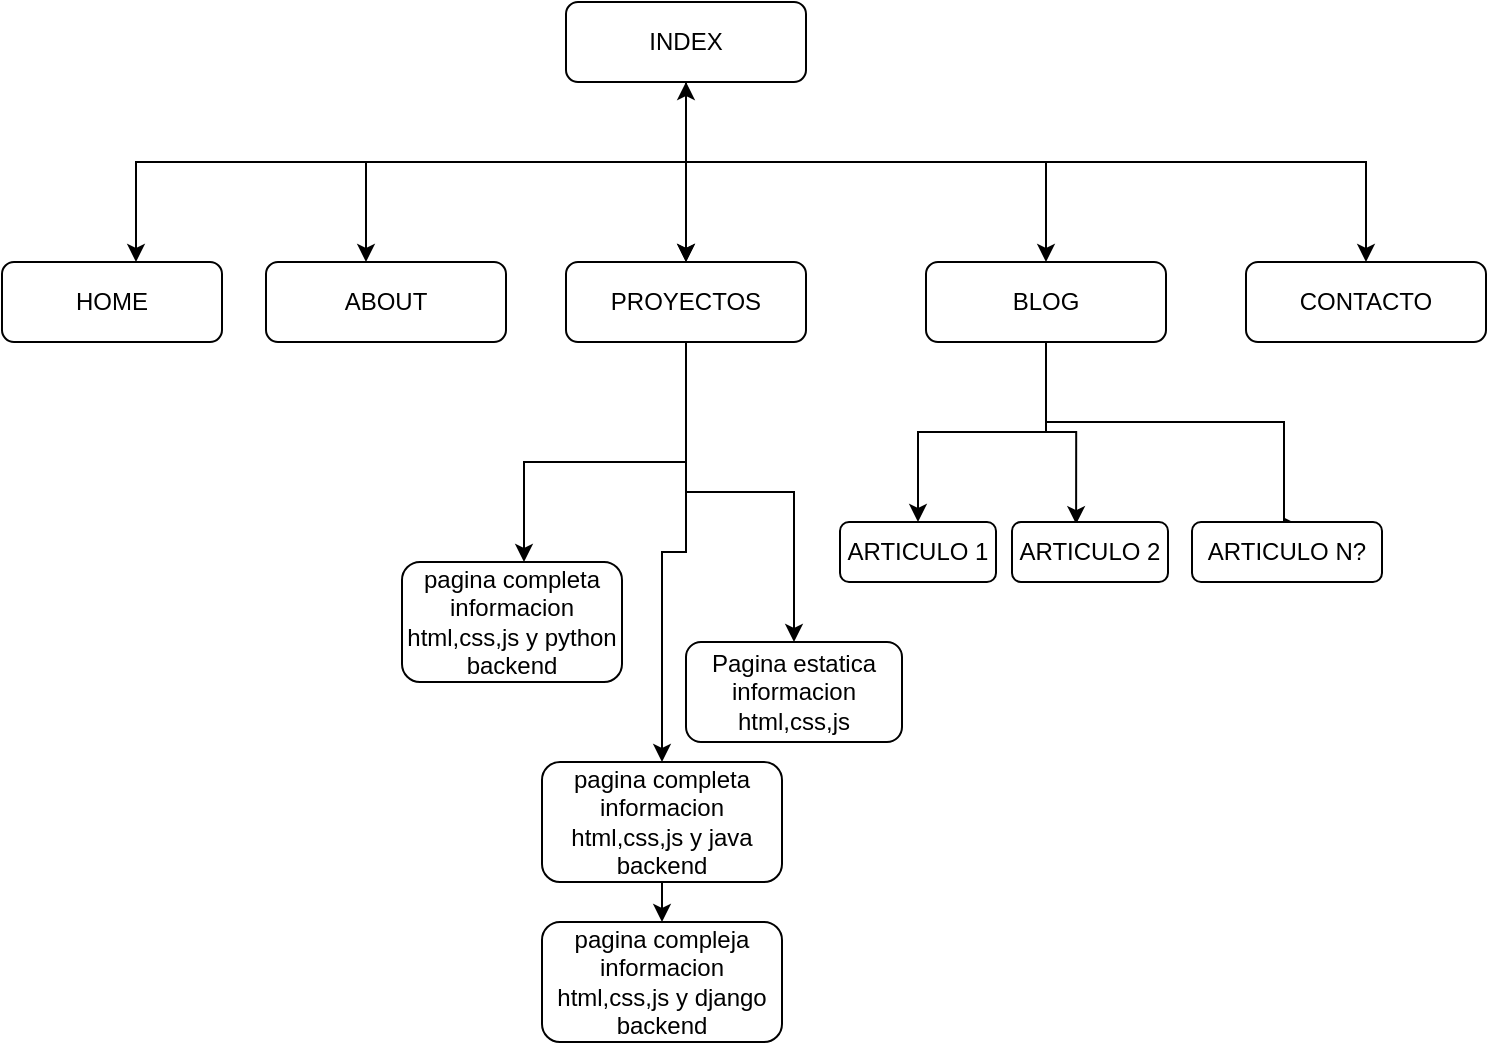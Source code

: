 <mxfile version="21.2.2" type="github" pages="2">
  <diagram name="Página-1" id="5RHbiF4PLLRhooEWSwFl">
    <mxGraphModel dx="1037" dy="595" grid="1" gridSize="10" guides="1" tooltips="1" connect="1" arrows="1" fold="1" page="1" pageScale="1" pageWidth="827" pageHeight="1169" math="0" shadow="0">
      <root>
        <mxCell id="0" />
        <mxCell id="1" parent="0" />
        <mxCell id="cG9vsgVOV1c3dcmhhZiz-9" value="" style="edgeStyle=orthogonalEdgeStyle;rounded=0;orthogonalLoop=1;jettySize=auto;html=1;" edge="1" parent="1" source="cG9vsgVOV1c3dcmhhZiz-7" target="cG9vsgVOV1c3dcmhhZiz-8">
          <mxGeometry relative="1" as="geometry">
            <Array as="points">
              <mxPoint x="392" y="100" />
              <mxPoint x="392" y="100" />
            </Array>
          </mxGeometry>
        </mxCell>
        <mxCell id="cG9vsgVOV1c3dcmhhZiz-11" value="" style="edgeStyle=orthogonalEdgeStyle;rounded=0;orthogonalLoop=1;jettySize=auto;html=1;" edge="1" parent="1" source="cG9vsgVOV1c3dcmhhZiz-7" target="cG9vsgVOV1c3dcmhhZiz-8">
          <mxGeometry relative="1" as="geometry" />
        </mxCell>
        <mxCell id="cG9vsgVOV1c3dcmhhZiz-13" value="" style="edgeStyle=orthogonalEdgeStyle;rounded=0;orthogonalLoop=1;jettySize=auto;html=1;" edge="1" parent="1" source="cG9vsgVOV1c3dcmhhZiz-7" target="cG9vsgVOV1c3dcmhhZiz-12">
          <mxGeometry relative="1" as="geometry">
            <Array as="points">
              <mxPoint x="392" y="120" />
              <mxPoint x="232" y="120" />
            </Array>
          </mxGeometry>
        </mxCell>
        <mxCell id="cG9vsgVOV1c3dcmhhZiz-15" value="" style="edgeStyle=orthogonalEdgeStyle;rounded=0;orthogonalLoop=1;jettySize=auto;html=1;" edge="1" parent="1" source="cG9vsgVOV1c3dcmhhZiz-7" target="cG9vsgVOV1c3dcmhhZiz-14">
          <mxGeometry relative="1" as="geometry">
            <Array as="points">
              <mxPoint x="392" y="120" />
              <mxPoint x="572" y="120" />
            </Array>
          </mxGeometry>
        </mxCell>
        <mxCell id="cG9vsgVOV1c3dcmhhZiz-17" value="" style="edgeStyle=orthogonalEdgeStyle;rounded=0;orthogonalLoop=1;jettySize=auto;html=1;" edge="1" parent="1" source="cG9vsgVOV1c3dcmhhZiz-7" target="cG9vsgVOV1c3dcmhhZiz-16">
          <mxGeometry relative="1" as="geometry">
            <Array as="points">
              <mxPoint x="392" y="120" />
              <mxPoint x="732" y="120" />
            </Array>
          </mxGeometry>
        </mxCell>
        <mxCell id="cG9vsgVOV1c3dcmhhZiz-20" value="" style="edgeStyle=orthogonalEdgeStyle;rounded=0;orthogonalLoop=1;jettySize=auto;html=1;" edge="1" parent="1" source="cG9vsgVOV1c3dcmhhZiz-7">
          <mxGeometry relative="1" as="geometry">
            <mxPoint x="342" y="60" as="sourcePoint" />
            <mxPoint x="117" y="170" as="targetPoint" />
            <Array as="points">
              <mxPoint x="117" y="120" />
            </Array>
          </mxGeometry>
        </mxCell>
        <mxCell id="k5fpOGV51yUzrmat_ck6-2" value="" style="edgeStyle=orthogonalEdgeStyle;rounded=0;orthogonalLoop=1;jettySize=auto;html=1;" edge="1" parent="1" source="cG9vsgVOV1c3dcmhhZiz-8" target="k5fpOGV51yUzrmat_ck6-1">
          <mxGeometry relative="1" as="geometry" />
        </mxCell>
        <mxCell id="k5fpOGV51yUzrmat_ck6-3" style="edgeStyle=orthogonalEdgeStyle;rounded=0;orthogonalLoop=1;jettySize=auto;html=1;" edge="1" parent="1" source="cG9vsgVOV1c3dcmhhZiz-8" target="k5fpOGV51yUzrmat_ck6-4">
          <mxGeometry relative="1" as="geometry">
            <mxPoint x="380" y="450" as="targetPoint" />
          </mxGeometry>
        </mxCell>
        <mxCell id="k5fpOGV51yUzrmat_ck6-6" style="edgeStyle=orthogonalEdgeStyle;rounded=0;orthogonalLoop=1;jettySize=auto;html=1;" edge="1" parent="1" source="cG9vsgVOV1c3dcmhhZiz-8" target="k5fpOGV51yUzrmat_ck6-8">
          <mxGeometry relative="1" as="geometry">
            <mxPoint x="310" y="350" as="targetPoint" />
            <Array as="points">
              <mxPoint x="392" y="270" />
              <mxPoint x="311" y="270" />
              <mxPoint x="311" y="340" />
            </Array>
          </mxGeometry>
        </mxCell>
        <mxCell id="cG9vsgVOV1c3dcmhhZiz-8" value="PROYECTOS" style="whiteSpace=wrap;html=1;rounded=1;" vertex="1" parent="1">
          <mxGeometry x="332" y="170" width="120" height="40" as="geometry" />
        </mxCell>
        <mxCell id="cG9vsgVOV1c3dcmhhZiz-12" value="ABOUT" style="whiteSpace=wrap;html=1;rounded=1;" vertex="1" parent="1">
          <mxGeometry x="182" y="170" width="120" height="40" as="geometry" />
        </mxCell>
        <mxCell id="cG9vsgVOV1c3dcmhhZiz-28" value="" style="edgeStyle=orthogonalEdgeStyle;rounded=0;orthogonalLoop=1;jettySize=auto;html=1;" edge="1" parent="1" source="cG9vsgVOV1c3dcmhhZiz-14" target="cG9vsgVOV1c3dcmhhZiz-27">
          <mxGeometry relative="1" as="geometry" />
        </mxCell>
        <mxCell id="cG9vsgVOV1c3dcmhhZiz-29" value="" style="edgeStyle=orthogonalEdgeStyle;rounded=0;orthogonalLoop=1;jettySize=auto;html=1;entryX=0.411;entryY=0.035;entryDx=0;entryDy=0;entryPerimeter=0;" edge="1" parent="1" source="cG9vsgVOV1c3dcmhhZiz-14" target="cG9vsgVOV1c3dcmhhZiz-30">
          <mxGeometry relative="1" as="geometry">
            <mxPoint x="590" y="310" as="targetPoint" />
          </mxGeometry>
        </mxCell>
        <mxCell id="cG9vsgVOV1c3dcmhhZiz-32" style="edgeStyle=orthogonalEdgeStyle;rounded=0;orthogonalLoop=1;jettySize=auto;html=1;entryX=0.578;entryY=0.073;entryDx=0;entryDy=0;entryPerimeter=0;" edge="1" parent="1" source="cG9vsgVOV1c3dcmhhZiz-14" target="cG9vsgVOV1c3dcmhhZiz-31">
          <mxGeometry relative="1" as="geometry">
            <Array as="points">
              <mxPoint x="572" y="250" />
              <mxPoint x="691" y="250" />
            </Array>
          </mxGeometry>
        </mxCell>
        <mxCell id="cG9vsgVOV1c3dcmhhZiz-14" value="BLOG" style="whiteSpace=wrap;html=1;rounded=1;" vertex="1" parent="1">
          <mxGeometry x="512" y="170" width="120" height="40" as="geometry" />
        </mxCell>
        <mxCell id="cG9vsgVOV1c3dcmhhZiz-16" value="CONTACTO" style="whiteSpace=wrap;html=1;rounded=1;" vertex="1" parent="1">
          <mxGeometry x="672" y="170" width="120" height="40" as="geometry" />
        </mxCell>
        <mxCell id="cG9vsgVOV1c3dcmhhZiz-19" value="HOME" style="whiteSpace=wrap;html=1;rounded=1;" vertex="1" parent="1">
          <mxGeometry x="50" y="170" width="110" height="40" as="geometry" />
        </mxCell>
        <mxCell id="cG9vsgVOV1c3dcmhhZiz-26" value="" style="edgeStyle=orthogonalEdgeStyle;rounded=0;orthogonalLoop=1;jettySize=auto;html=1;" edge="1" parent="1" target="cG9vsgVOV1c3dcmhhZiz-7">
          <mxGeometry relative="1" as="geometry">
            <mxPoint x="342" y="60" as="sourcePoint" />
            <mxPoint x="117" y="170" as="targetPoint" />
            <Array as="points">
              <mxPoint x="392" y="60" />
              <mxPoint x="392" y="120" />
            </Array>
          </mxGeometry>
        </mxCell>
        <mxCell id="cG9vsgVOV1c3dcmhhZiz-7" value="INDEX" style="rounded=1;whiteSpace=wrap;html=1;" vertex="1" parent="1">
          <mxGeometry x="332" y="40" width="120" height="40" as="geometry" />
        </mxCell>
        <mxCell id="cG9vsgVOV1c3dcmhhZiz-27" value="ARTICULO 1" style="rounded=1;whiteSpace=wrap;html=1;" vertex="1" parent="1">
          <mxGeometry x="469" y="300" width="78" height="30" as="geometry" />
        </mxCell>
        <mxCell id="cG9vsgVOV1c3dcmhhZiz-30" value="ARTICULO 2" style="rounded=1;whiteSpace=wrap;html=1;" vertex="1" parent="1">
          <mxGeometry x="555" y="300" width="78" height="30" as="geometry" />
        </mxCell>
        <mxCell id="cG9vsgVOV1c3dcmhhZiz-31" value="ARTICULO N?" style="rounded=1;whiteSpace=wrap;html=1;" vertex="1" parent="1">
          <mxGeometry x="645" y="300" width="95" height="30" as="geometry" />
        </mxCell>
        <mxCell id="k5fpOGV51yUzrmat_ck6-1" value="Pagina estatica informacion html,css,js" style="whiteSpace=wrap;html=1;rounded=1;" vertex="1" parent="1">
          <mxGeometry x="392" y="360" width="108" height="50" as="geometry" />
        </mxCell>
        <mxCell id="k5fpOGV51yUzrmat_ck6-10" value="" style="edgeStyle=orthogonalEdgeStyle;rounded=0;orthogonalLoop=1;jettySize=auto;html=1;" edge="1" parent="1" source="k5fpOGV51yUzrmat_ck6-4">
          <mxGeometry relative="1" as="geometry">
            <mxPoint x="380.04" y="500" as="targetPoint" />
          </mxGeometry>
        </mxCell>
        <mxCell id="k5fpOGV51yUzrmat_ck6-4" value="pagina completa informacion html,css,js y java backend" style="rounded=1;whiteSpace=wrap;html=1;" vertex="1" parent="1">
          <mxGeometry x="320" y="420" width="120" height="60" as="geometry" />
        </mxCell>
        <mxCell id="k5fpOGV51yUzrmat_ck6-8" value="pagina completa informacion html,css,js y python backend" style="rounded=1;whiteSpace=wrap;html=1;" vertex="1" parent="1">
          <mxGeometry x="250" y="320" width="110" height="60" as="geometry" />
        </mxCell>
        <mxCell id="k5fpOGV51yUzrmat_ck6-12" value="pagina compleja informacion html,css,js y django backend" style="rounded=1;whiteSpace=wrap;html=1;" vertex="1" parent="1">
          <mxGeometry x="320" y="500" width="120" height="60" as="geometry" />
        </mxCell>
      </root>
    </mxGraphModel>
  </diagram>
  <diagram id="ZqZtqkhffoiuQ4z3nqL8" name="INDEX">
    <mxGraphModel dx="1415" dy="811" grid="1" gridSize="10" guides="1" tooltips="1" connect="1" arrows="1" fold="1" page="1" pageScale="1" pageWidth="827" pageHeight="1169" math="0" shadow="0">
      <root>
        <mxCell id="0" />
        <mxCell id="1" parent="0" />
        <mxCell id="xE4qOHMM5nLUbiBOSYM8-1" value="INDEX" style="text;html=1;strokeColor=none;fillColor=none;align=center;verticalAlign=middle;whiteSpace=wrap;rounded=0;" vertex="1" parent="1">
          <mxGeometry x="360" y="30" width="60" height="30" as="geometry" />
        </mxCell>
        <mxCell id="xE4qOHMM5nLUbiBOSYM8-2" value="" style="rounded=0;whiteSpace=wrap;html=1;" vertex="1" parent="1">
          <mxGeometry x="50" y="80" width="730" height="1210" as="geometry" />
        </mxCell>
        <mxCell id="xE4qOHMM5nLUbiBOSYM8-3" value="" style="rounded=0;whiteSpace=wrap;html=1;" vertex="1" parent="1">
          <mxGeometry x="50" y="80" width="730" height="90" as="geometry" />
        </mxCell>
        <mxCell id="xE4qOHMM5nLUbiBOSYM8-4" value="" style="rounded=0;whiteSpace=wrap;html=1;" vertex="1" parent="1">
          <mxGeometry x="50" y="170" width="730" height="420" as="geometry" />
        </mxCell>
        <mxCell id="xE4qOHMM5nLUbiBOSYM8-5" value="V" style="rounded=1;whiteSpace=wrap;html=1;" vertex="1" parent="1">
          <mxGeometry x="54" y="590" width="360" height="260" as="geometry" />
        </mxCell>
        <mxCell id="xE4qOHMM5nLUbiBOSYM8-6" value="V" style="rounded=1;whiteSpace=wrap;html=1;" vertex="1" parent="1">
          <mxGeometry x="420" y="590" width="360" height="260" as="geometry" />
        </mxCell>
        <mxCell id="xE4qOHMM5nLUbiBOSYM8-7" value="" style="rounded=0;whiteSpace=wrap;html=1;" vertex="1" parent="1">
          <mxGeometry x="50" y="1200" width="730" height="90" as="geometry" />
        </mxCell>
        <mxCell id="k_xeqJl9BbNLJlPP1gkx-1" value="" style="whiteSpace=wrap;html=1;aspect=fixed;" vertex="1" parent="1">
          <mxGeometry x="50" y="850" width="350" height="350" as="geometry" />
        </mxCell>
        <mxCell id="k_xeqJl9BbNLJlPP1gkx-2" value="" style="rounded=1;whiteSpace=wrap;html=1;" vertex="1" parent="1">
          <mxGeometry x="60" y="860" width="120" height="60" as="geometry" />
        </mxCell>
        <mxCell id="k_xeqJl9BbNLJlPP1gkx-3" value="" style="rounded=1;whiteSpace=wrap;html=1;" vertex="1" parent="1">
          <mxGeometry x="230" y="960" width="120" height="60" as="geometry" />
        </mxCell>
        <mxCell id="k_xeqJl9BbNLJlPP1gkx-5" value="" style="rounded=1;whiteSpace=wrap;html=1;" vertex="1" parent="1">
          <mxGeometry x="230" y="860" width="120" height="60" as="geometry" />
        </mxCell>
        <mxCell id="k_xeqJl9BbNLJlPP1gkx-6" value="" style="rounded=1;whiteSpace=wrap;html=1;" vertex="1" parent="1">
          <mxGeometry x="54" y="960" width="120" height="60" as="geometry" />
        </mxCell>
        <mxCell id="k_xeqJl9BbNLJlPP1gkx-7" value="" style="rounded=1;whiteSpace=wrap;html=1;" vertex="1" parent="1">
          <mxGeometry x="54" y="1040" width="120" height="60" as="geometry" />
        </mxCell>
        <mxCell id="k_xeqJl9BbNLJlPP1gkx-8" value="" style="rounded=1;whiteSpace=wrap;html=1;" vertex="1" parent="1">
          <mxGeometry x="54" y="1130" width="120" height="60" as="geometry" />
        </mxCell>
        <mxCell id="k_xeqJl9BbNLJlPP1gkx-10" value="" style="rounded=1;whiteSpace=wrap;html=1;" vertex="1" parent="1">
          <mxGeometry x="230" y="1120" width="120" height="60" as="geometry" />
        </mxCell>
        <mxCell id="k_xeqJl9BbNLJlPP1gkx-11" value="" style="rounded=1;whiteSpace=wrap;html=1;" vertex="1" parent="1">
          <mxGeometry x="230" y="1040" width="120" height="60" as="geometry" />
        </mxCell>
      </root>
    </mxGraphModel>
  </diagram>
</mxfile>
